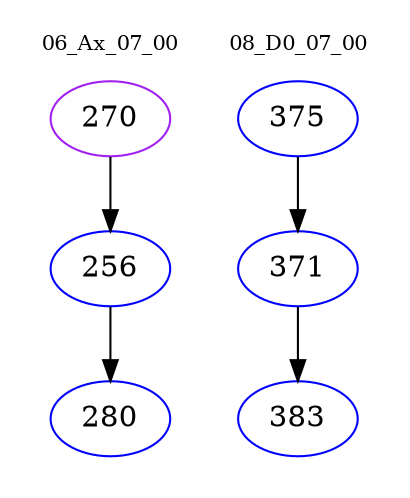 digraph{
subgraph cluster_0 {
color = white
label = "06_Ax_07_00";
fontsize=10;
T0_270 [label="270", color="purple"]
T0_270 -> T0_256 [color="black"]
T0_256 [label="256", color="blue"]
T0_256 -> T0_280 [color="black"]
T0_280 [label="280", color="blue"]
}
subgraph cluster_1 {
color = white
label = "08_D0_07_00";
fontsize=10;
T1_375 [label="375", color="blue"]
T1_375 -> T1_371 [color="black"]
T1_371 [label="371", color="blue"]
T1_371 -> T1_383 [color="black"]
T1_383 [label="383", color="blue"]
}
}

